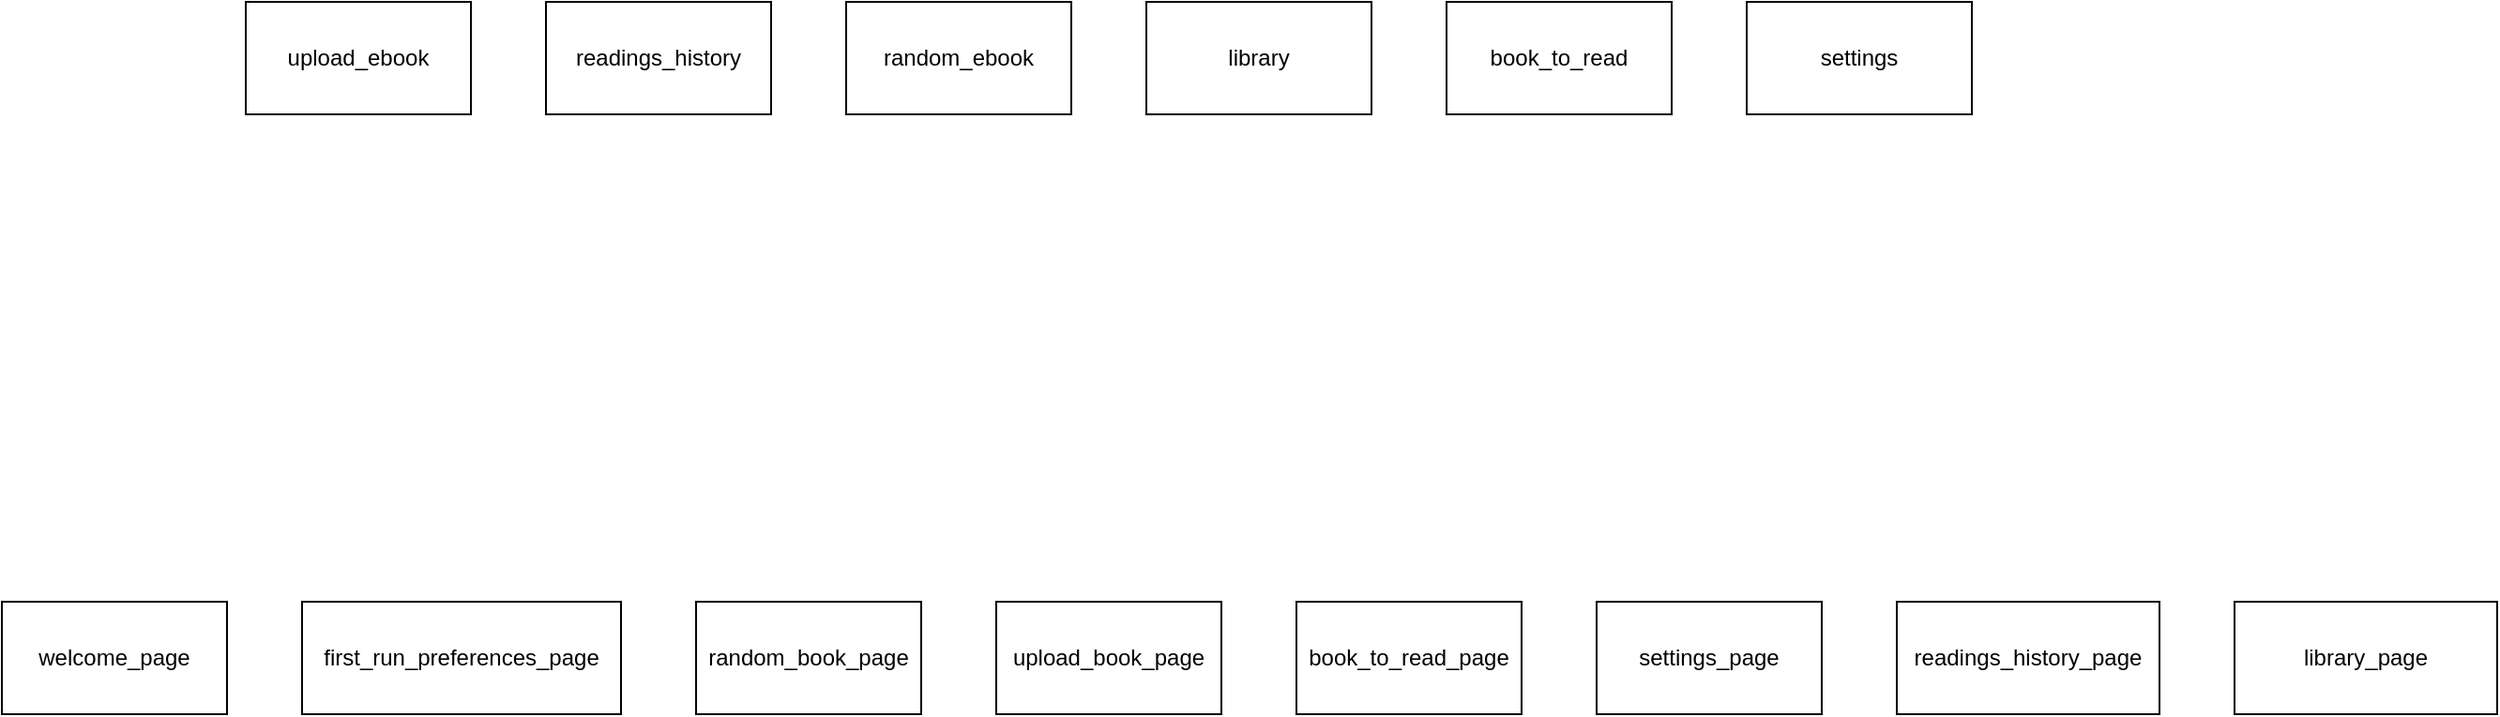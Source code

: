 <mxfile version="21.6.5" type="device">
  <diagram name="Pagina-1" id="TXH4FBH8ftB6_k-2jBvi">
    <mxGraphModel dx="841" dy="819" grid="1" gridSize="10" guides="1" tooltips="1" connect="1" arrows="1" fold="1" page="1" pageScale="1" pageWidth="827" pageHeight="1169" math="0" shadow="0">
      <root>
        <mxCell id="0" />
        <mxCell id="1" parent="0" />
        <mxCell id="eIJyn7gU4gibQbM1GSzE-1" value="upload_ebook" style="rounded=0;whiteSpace=wrap;html=1;" vertex="1" parent="1">
          <mxGeometry x="370" y="120" width="120" height="60" as="geometry" />
        </mxCell>
        <mxCell id="eIJyn7gU4gibQbM1GSzE-2" value="readings_history" style="rounded=0;whiteSpace=wrap;html=1;" vertex="1" parent="1">
          <mxGeometry x="530" y="120" width="120" height="60" as="geometry" />
        </mxCell>
        <mxCell id="eIJyn7gU4gibQbM1GSzE-3" value="random_ebook" style="rounded=0;whiteSpace=wrap;html=1;" vertex="1" parent="1">
          <mxGeometry x="690" y="120" width="120" height="60" as="geometry" />
        </mxCell>
        <mxCell id="eIJyn7gU4gibQbM1GSzE-4" value="library" style="rounded=0;whiteSpace=wrap;html=1;" vertex="1" parent="1">
          <mxGeometry x="850" y="120" width="120" height="60" as="geometry" />
        </mxCell>
        <mxCell id="eIJyn7gU4gibQbM1GSzE-5" value="book_to_read" style="rounded=0;whiteSpace=wrap;html=1;" vertex="1" parent="1">
          <mxGeometry x="1010" y="120" width="120" height="60" as="geometry" />
        </mxCell>
        <mxCell id="eIJyn7gU4gibQbM1GSzE-6" value="settings" style="rounded=0;whiteSpace=wrap;html=1;" vertex="1" parent="1">
          <mxGeometry x="1170" y="120" width="120" height="60" as="geometry" />
        </mxCell>
        <mxCell id="eIJyn7gU4gibQbM1GSzE-7" value="first_run_preferences_page" style="rounded=0;whiteSpace=wrap;html=1;" vertex="1" parent="1">
          <mxGeometry x="400" y="440" width="170" height="60" as="geometry" />
        </mxCell>
        <mxCell id="eIJyn7gU4gibQbM1GSzE-8" value="welcome_page" style="rounded=0;whiteSpace=wrap;html=1;" vertex="1" parent="1">
          <mxGeometry x="240" y="440" width="120" height="60" as="geometry" />
        </mxCell>
        <mxCell id="eIJyn7gU4gibQbM1GSzE-9" value="random_book_page" style="rounded=0;whiteSpace=wrap;html=1;" vertex="1" parent="1">
          <mxGeometry x="610" y="440" width="120" height="60" as="geometry" />
        </mxCell>
        <mxCell id="eIJyn7gU4gibQbM1GSzE-10" value="upload_book_page" style="rounded=0;whiteSpace=wrap;html=1;" vertex="1" parent="1">
          <mxGeometry x="770" y="440" width="120" height="60" as="geometry" />
        </mxCell>
        <mxCell id="eIJyn7gU4gibQbM1GSzE-11" value="book_to_read_page" style="rounded=0;whiteSpace=wrap;html=1;" vertex="1" parent="1">
          <mxGeometry x="930" y="440" width="120" height="60" as="geometry" />
        </mxCell>
        <mxCell id="eIJyn7gU4gibQbM1GSzE-12" value="settings_page" style="rounded=0;whiteSpace=wrap;html=1;" vertex="1" parent="1">
          <mxGeometry x="1090" y="440" width="120" height="60" as="geometry" />
        </mxCell>
        <mxCell id="eIJyn7gU4gibQbM1GSzE-13" value="readings_history_page" style="rounded=0;whiteSpace=wrap;html=1;" vertex="1" parent="1">
          <mxGeometry x="1250" y="440" width="140" height="60" as="geometry" />
        </mxCell>
        <mxCell id="eIJyn7gU4gibQbM1GSzE-14" value="library_page" style="rounded=0;whiteSpace=wrap;html=1;" vertex="1" parent="1">
          <mxGeometry x="1430" y="440" width="140" height="60" as="geometry" />
        </mxCell>
      </root>
    </mxGraphModel>
  </diagram>
</mxfile>
